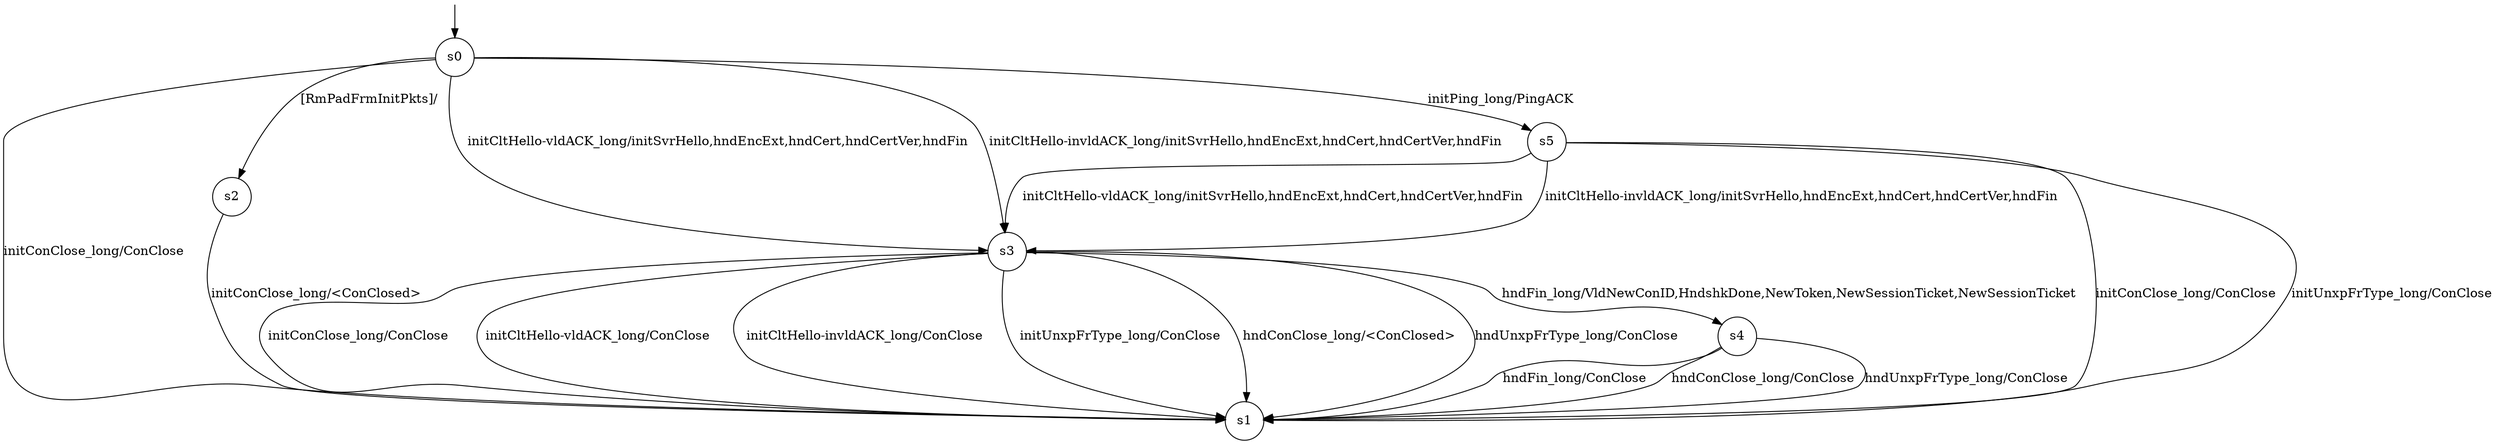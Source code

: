 digraph g {

s0 [shape="circle" label="s0"];
s1 [shape="circle" label="s1"];
s2 [shape="circle" label="s2"];
s3 [shape="circle" label="s3"];
s4 [shape="circle" label="s4"];
s5 [shape="circle" label="s5"];
s0 -> s5 [label="initPing_long/PingACK "];
s0 -> s1 [label="initConClose_long/ConClose "];
s0 -> s3 [label="initCltHello-vldACK_long/initSvrHello,hndEncExt,hndCert,hndCertVer,hndFin "];
s0 -> s3 [label="initCltHello-invldACK_long/initSvrHello,hndEncExt,hndCert,hndCertVer,hndFin "];
s0 -> s2 [label="[RmPadFrmInitPkts]/ "];
s2 -> s1 [label="initConClose_long/<ConClosed> "];
s3 -> s1 [label="initConClose_long/ConClose "];
s3 -> s1 [label="initCltHello-vldACK_long/ConClose "];
s3 -> s1 [label="initCltHello-invldACK_long/ConClose "];
s3 -> s1 [label="initUnxpFrType_long/ConClose "];
s3 -> s4 [label="hndFin_long/VldNewConID,HndshkDone,NewToken,NewSessionTicket,NewSessionTicket "];
s3 -> s1 [label="hndConClose_long/<ConClosed> "];
s3 -> s1 [label="hndUnxpFrType_long/ConClose "];
s4 -> s1 [label="hndFin_long/ConClose "];
s4 -> s1 [label="hndConClose_long/ConClose "];
s4 -> s1 [label="hndUnxpFrType_long/ConClose "];
s5 -> s1 [label="initConClose_long/ConClose "];
s5 -> s3 [label="initCltHello-vldACK_long/initSvrHello,hndEncExt,hndCert,hndCertVer,hndFin "];
s5 -> s3 [label="initCltHello-invldACK_long/initSvrHello,hndEncExt,hndCert,hndCertVer,hndFin "];
s5 -> s1 [label="initUnxpFrType_long/ConClose "];

__start0 [label="" shape="none" width="0" height="0"];
__start0 -> s0;

}
